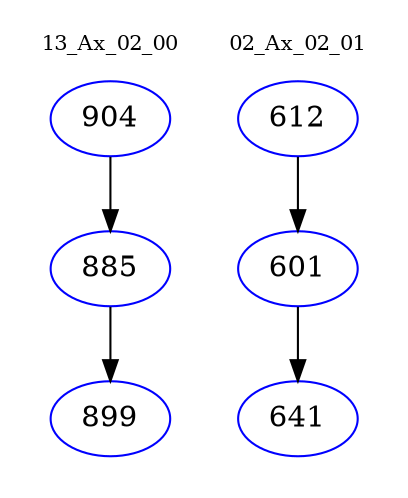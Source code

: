 digraph{
subgraph cluster_0 {
color = white
label = "13_Ax_02_00";
fontsize=10;
T0_904 [label="904", color="blue"]
T0_904 -> T0_885 [color="black"]
T0_885 [label="885", color="blue"]
T0_885 -> T0_899 [color="black"]
T0_899 [label="899", color="blue"]
}
subgraph cluster_1 {
color = white
label = "02_Ax_02_01";
fontsize=10;
T1_612 [label="612", color="blue"]
T1_612 -> T1_601 [color="black"]
T1_601 [label="601", color="blue"]
T1_601 -> T1_641 [color="black"]
T1_641 [label="641", color="blue"]
}
}
